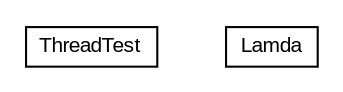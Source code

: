 #!/usr/local/bin/dot
#
# Class diagram 
# Generated by UMLGraph version R5_6 (http://www.umlgraph.org/)
#

digraph G {
	edge [fontname="arial",fontsize=10,labelfontname="arial",labelfontsize=10];
	node [fontname="arial",fontsize=10,shape=plaintext];
	nodesep=0.25;
	ranksep=0.5;
	// java8.lamda.ThreadTest
	c864 [label=<<table title="java8.lamda.ThreadTest" border="0" cellborder="1" cellspacing="0" cellpadding="2" port="p" href="./ThreadTest.html">
		<tr><td><table border="0" cellspacing="0" cellpadding="1">
<tr><td align="center" balign="center"> ThreadTest </td></tr>
		</table></td></tr>
		</table>>, URL="./ThreadTest.html", fontname="arial", fontcolor="black", fontsize=10.0];
	// java8.lamda.Lamda
	c865 [label=<<table title="java8.lamda.Lamda" border="0" cellborder="1" cellspacing="0" cellpadding="2" port="p" href="./Lamda.html">
		<tr><td><table border="0" cellspacing="0" cellpadding="1">
<tr><td align="center" balign="center"> Lamda </td></tr>
		</table></td></tr>
		</table>>, URL="./Lamda.html", fontname="arial", fontcolor="black", fontsize=10.0];
}

